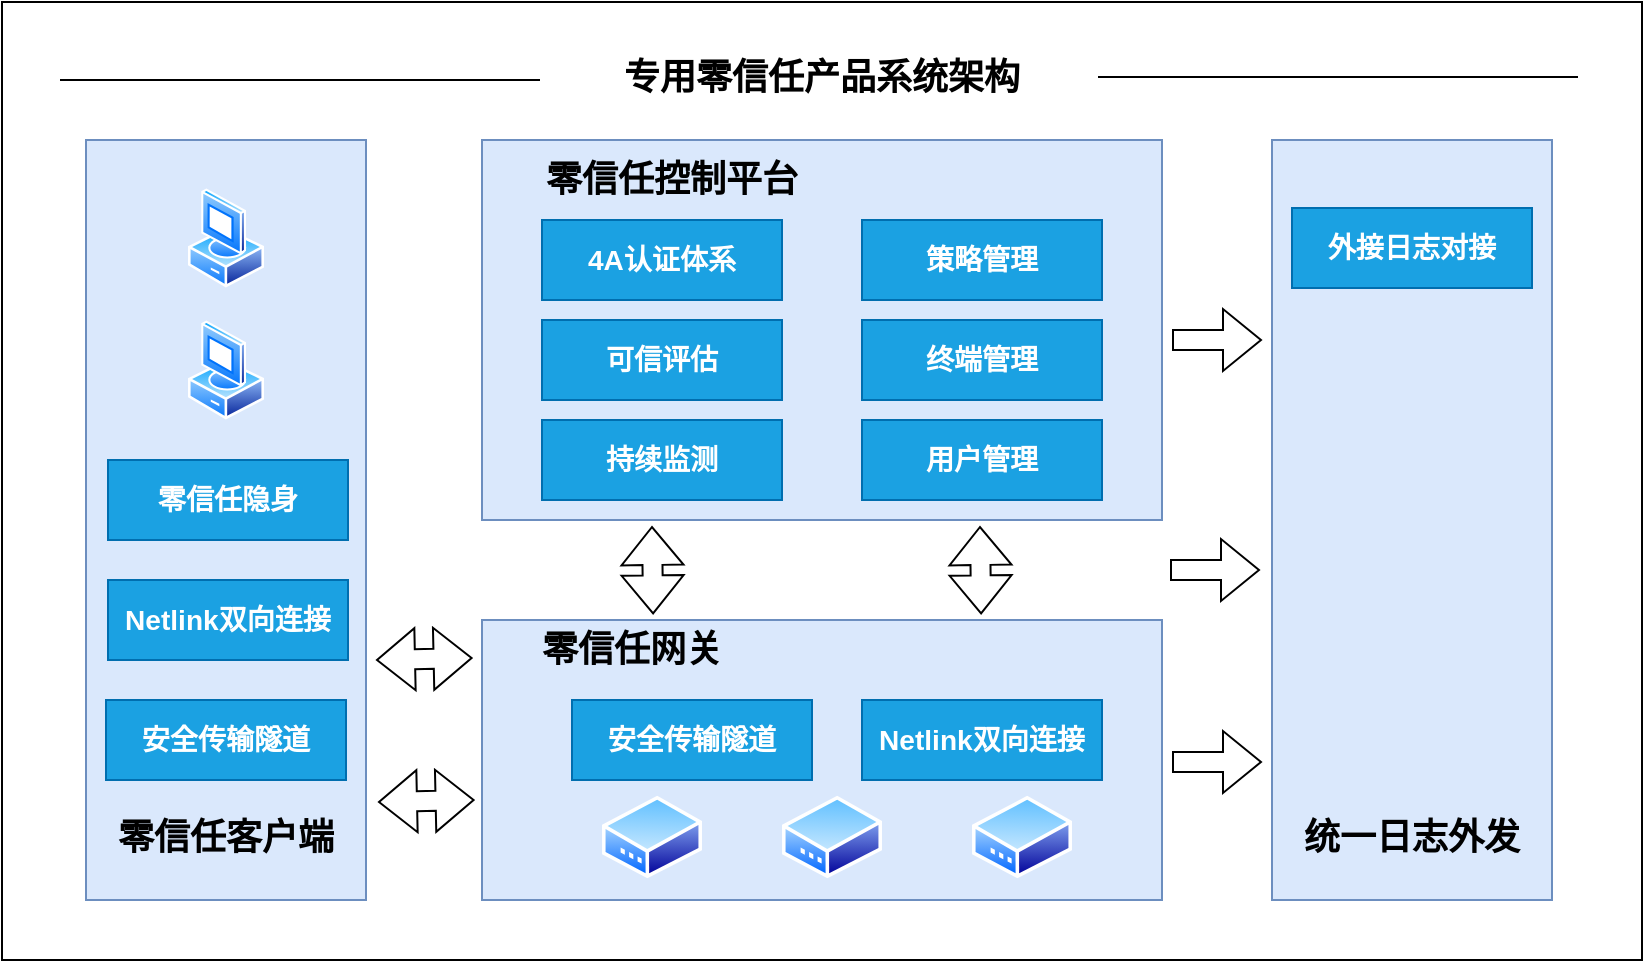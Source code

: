<mxfile version="24.6.4" type="github">
  <diagram name="第 1 页" id="UgYprfsCHXyhRw42ALS6">
    <mxGraphModel dx="1050" dy="557" grid="1" gridSize="10" guides="1" tooltips="1" connect="1" arrows="1" fold="1" page="1" pageScale="1" pageWidth="827" pageHeight="1169" math="0" shadow="0">
      <root>
        <mxCell id="0" />
        <mxCell id="1" parent="0" />
        <mxCell id="Fkq1C80HDPR4oawkZcrF-42" value="" style="rounded=0;whiteSpace=wrap;html=1;" vertex="1" parent="1">
          <mxGeometry x="10" y="161" width="820" height="479" as="geometry" />
        </mxCell>
        <mxCell id="Fkq1C80HDPR4oawkZcrF-2" value="" style="endArrow=none;html=1;rounded=0;" edge="1" parent="1">
          <mxGeometry width="50" height="50" relative="1" as="geometry">
            <mxPoint x="39" y="200" as="sourcePoint" />
            <mxPoint x="279" y="200" as="targetPoint" />
          </mxGeometry>
        </mxCell>
        <mxCell id="Fkq1C80HDPR4oawkZcrF-3" value="&lt;h2&gt;专用零信任产品系统架构&lt;/h2&gt;" style="text;html=1;align=center;verticalAlign=middle;whiteSpace=wrap;rounded=0;" vertex="1" parent="1">
          <mxGeometry x="295" y="184" width="250" height="30" as="geometry" />
        </mxCell>
        <mxCell id="Fkq1C80HDPR4oawkZcrF-4" value="" style="endArrow=none;html=1;rounded=0;" edge="1" parent="1">
          <mxGeometry width="50" height="50" relative="1" as="geometry">
            <mxPoint x="558" y="198.5" as="sourcePoint" />
            <mxPoint x="798" y="198.5" as="targetPoint" />
          </mxGeometry>
        </mxCell>
        <mxCell id="Fkq1C80HDPR4oawkZcrF-5" value="" style="rounded=0;whiteSpace=wrap;html=1;fillColor=#dae8fc;strokeColor=#6c8ebf;" vertex="1" parent="1">
          <mxGeometry x="52" y="230" width="140" height="380" as="geometry" />
        </mxCell>
        <mxCell id="Fkq1C80HDPR4oawkZcrF-6" value="" style="image;aspect=fixed;perimeter=ellipsePerimeter;html=1;align=center;shadow=0;dashed=0;spacingTop=3;image=img/lib/active_directory/vista_client.svg;" vertex="1" parent="1">
          <mxGeometry x="103" y="254" width="38" height="50" as="geometry" />
        </mxCell>
        <mxCell id="Fkq1C80HDPR4oawkZcrF-7" value="" style="image;aspect=fixed;perimeter=ellipsePerimeter;html=1;align=center;shadow=0;dashed=0;spacingTop=3;image=img/lib/active_directory/vista_client.svg;" vertex="1" parent="1">
          <mxGeometry x="103" y="320" width="38" height="50" as="geometry" />
        </mxCell>
        <mxCell id="Fkq1C80HDPR4oawkZcrF-8" value="&lt;h2&gt;零信任客户端&lt;/h2&gt;" style="text;html=1;align=center;verticalAlign=middle;whiteSpace=wrap;rounded=0;" vertex="1" parent="1">
          <mxGeometry x="67" y="563.5" width="110" height="30" as="geometry" />
        </mxCell>
        <mxCell id="Fkq1C80HDPR4oawkZcrF-9" value="&lt;h3&gt;零信任隐身&lt;/h3&gt;" style="rounded=0;whiteSpace=wrap;html=1;fillColor=#1ba1e2;fontColor=#ffffff;strokeColor=#006EAF;" vertex="1" parent="1">
          <mxGeometry x="63" y="390" width="120" height="40" as="geometry" />
        </mxCell>
        <mxCell id="Fkq1C80HDPR4oawkZcrF-10" value="&lt;h3&gt;Netlink双向连接&lt;/h3&gt;" style="rounded=0;whiteSpace=wrap;html=1;fillColor=#1ba1e2;fontColor=#ffffff;strokeColor=#006EAF;" vertex="1" parent="1">
          <mxGeometry x="63" y="450" width="120" height="40" as="geometry" />
        </mxCell>
        <mxCell id="Fkq1C80HDPR4oawkZcrF-11" value="&lt;h3&gt;安全传输隧道&lt;/h3&gt;" style="rounded=0;whiteSpace=wrap;html=1;fillColor=#1ba1e2;fontColor=#ffffff;strokeColor=#006EAF;" vertex="1" parent="1">
          <mxGeometry x="62" y="510" width="120" height="40" as="geometry" />
        </mxCell>
        <mxCell id="Fkq1C80HDPR4oawkZcrF-12" value="" style="rounded=0;whiteSpace=wrap;html=1;fillColor=#dae8fc;strokeColor=#6c8ebf;" vertex="1" parent="1">
          <mxGeometry x="250" y="470" width="340" height="140" as="geometry" />
        </mxCell>
        <mxCell id="Fkq1C80HDPR4oawkZcrF-14" value="&lt;h2&gt;零信任网关&lt;/h2&gt;" style="text;html=1;align=center;verticalAlign=middle;whiteSpace=wrap;rounded=0;" vertex="1" parent="1">
          <mxGeometry x="270" y="470" width="110" height="30" as="geometry" />
        </mxCell>
        <mxCell id="Fkq1C80HDPR4oawkZcrF-15" value="&lt;h3&gt;安全传输隧道&lt;/h3&gt;" style="rounded=0;whiteSpace=wrap;html=1;fillColor=#1ba1e2;fontColor=#ffffff;strokeColor=#006EAF;" vertex="1" parent="1">
          <mxGeometry x="295" y="510" width="120" height="40" as="geometry" />
        </mxCell>
        <mxCell id="Fkq1C80HDPR4oawkZcrF-16" value="&lt;h3&gt;Netlink双向连接&lt;/h3&gt;" style="rounded=0;whiteSpace=wrap;html=1;fillColor=#1ba1e2;fontColor=#ffffff;strokeColor=#006EAF;" vertex="1" parent="1">
          <mxGeometry x="440" y="510" width="120" height="40" as="geometry" />
        </mxCell>
        <mxCell id="Fkq1C80HDPR4oawkZcrF-17" value="" style="image;aspect=fixed;perimeter=ellipsePerimeter;html=1;align=center;shadow=0;dashed=0;spacingTop=3;image=img/lib/active_directory/modem.svg;" vertex="1" parent="1">
          <mxGeometry x="310" y="557.75" width="50" height="41.5" as="geometry" />
        </mxCell>
        <mxCell id="Fkq1C80HDPR4oawkZcrF-18" value="" style="image;aspect=fixed;perimeter=ellipsePerimeter;html=1;align=center;shadow=0;dashed=0;spacingTop=3;image=img/lib/active_directory/modem.svg;" vertex="1" parent="1">
          <mxGeometry x="400" y="557.75" width="50" height="41.5" as="geometry" />
        </mxCell>
        <mxCell id="Fkq1C80HDPR4oawkZcrF-19" value="" style="image;aspect=fixed;perimeter=ellipsePerimeter;html=1;align=center;shadow=0;dashed=0;spacingTop=3;image=img/lib/active_directory/modem.svg;" vertex="1" parent="1">
          <mxGeometry x="495" y="557.75" width="50" height="41.5" as="geometry" />
        </mxCell>
        <mxCell id="Fkq1C80HDPR4oawkZcrF-20" value="" style="rounded=0;whiteSpace=wrap;html=1;fillColor=#dae8fc;strokeColor=#6c8ebf;" vertex="1" parent="1">
          <mxGeometry x="250" y="230" width="340" height="190" as="geometry" />
        </mxCell>
        <mxCell id="Fkq1C80HDPR4oawkZcrF-21" value="&lt;h2&gt;零信任控制平台&lt;/h2&gt;" style="text;html=1;align=center;verticalAlign=middle;whiteSpace=wrap;rounded=0;" vertex="1" parent="1">
          <mxGeometry x="270" y="235" width="150" height="30" as="geometry" />
        </mxCell>
        <mxCell id="Fkq1C80HDPR4oawkZcrF-22" value="&lt;h3&gt;4A认证体系&lt;/h3&gt;" style="rounded=0;whiteSpace=wrap;html=1;fillColor=#1ba1e2;fontColor=#ffffff;strokeColor=#006EAF;" vertex="1" parent="1">
          <mxGeometry x="280" y="270" width="120" height="40" as="geometry" />
        </mxCell>
        <mxCell id="Fkq1C80HDPR4oawkZcrF-23" value="&lt;h3&gt;可信评估&lt;/h3&gt;" style="rounded=0;whiteSpace=wrap;html=1;fillColor=#1ba1e2;fontColor=#ffffff;strokeColor=#006EAF;" vertex="1" parent="1">
          <mxGeometry x="280" y="320" width="120" height="40" as="geometry" />
        </mxCell>
        <mxCell id="Fkq1C80HDPR4oawkZcrF-24" value="&lt;h3&gt;持续监测&lt;/h3&gt;" style="rounded=0;whiteSpace=wrap;html=1;fillColor=#1ba1e2;fontColor=#ffffff;strokeColor=#006EAF;" vertex="1" parent="1">
          <mxGeometry x="280" y="370" width="120" height="40" as="geometry" />
        </mxCell>
        <mxCell id="Fkq1C80HDPR4oawkZcrF-26" value="&lt;h3&gt;策略管理&lt;/h3&gt;" style="rounded=0;whiteSpace=wrap;html=1;fillColor=#1ba1e2;fontColor=#ffffff;strokeColor=#006EAF;" vertex="1" parent="1">
          <mxGeometry x="440" y="270" width="120" height="40" as="geometry" />
        </mxCell>
        <mxCell id="Fkq1C80HDPR4oawkZcrF-27" value="&lt;h3&gt;终端管理&lt;/h3&gt;" style="rounded=0;whiteSpace=wrap;html=1;fillColor=#1ba1e2;fontColor=#ffffff;strokeColor=#006EAF;" vertex="1" parent="1">
          <mxGeometry x="440" y="320" width="120" height="40" as="geometry" />
        </mxCell>
        <mxCell id="Fkq1C80HDPR4oawkZcrF-28" value="&lt;h3&gt;用户管理&lt;/h3&gt;" style="rounded=0;whiteSpace=wrap;html=1;fillColor=#1ba1e2;fontColor=#ffffff;strokeColor=#006EAF;" vertex="1" parent="1">
          <mxGeometry x="440" y="370" width="120" height="40" as="geometry" />
        </mxCell>
        <mxCell id="Fkq1C80HDPR4oawkZcrF-30" value="" style="rounded=0;whiteSpace=wrap;html=1;fillColor=#dae8fc;strokeColor=#6c8ebf;" vertex="1" parent="1">
          <mxGeometry x="645" y="230" width="140" height="380" as="geometry" />
        </mxCell>
        <mxCell id="Fkq1C80HDPR4oawkZcrF-31" value="&lt;h2&gt;统一日志外发&lt;/h2&gt;" style="text;html=1;align=center;verticalAlign=middle;whiteSpace=wrap;rounded=0;" vertex="1" parent="1">
          <mxGeometry x="660" y="563.5" width="110" height="30" as="geometry" />
        </mxCell>
        <mxCell id="Fkq1C80HDPR4oawkZcrF-32" value="&lt;h3&gt;外接日志对接&lt;/h3&gt;" style="rounded=0;whiteSpace=wrap;html=1;fillColor=#1ba1e2;fontColor=#ffffff;strokeColor=#006EAF;" vertex="1" parent="1">
          <mxGeometry x="655" y="264" width="120" height="40" as="geometry" />
        </mxCell>
        <mxCell id="Fkq1C80HDPR4oawkZcrF-35" value="" style="shape=flexArrow;endArrow=classic;startArrow=classic;html=1;rounded=0;entryX=-0.005;entryY=0.207;entryDx=0;entryDy=0;entryPerimeter=0;" edge="1" parent="1">
          <mxGeometry width="100" height="100" relative="1" as="geometry">
            <mxPoint x="197" y="490" as="sourcePoint" />
            <mxPoint x="245.3" y="488.98" as="targetPoint" />
          </mxGeometry>
        </mxCell>
        <mxCell id="Fkq1C80HDPR4oawkZcrF-36" value="" style="shape=flexArrow;endArrow=classic;startArrow=classic;html=1;rounded=0;entryX=-0.005;entryY=0.207;entryDx=0;entryDy=0;entryPerimeter=0;" edge="1" parent="1">
          <mxGeometry width="100" height="100" relative="1" as="geometry">
            <mxPoint x="198" y="561" as="sourcePoint" />
            <mxPoint x="246.3" y="559.98" as="targetPoint" />
          </mxGeometry>
        </mxCell>
        <mxCell id="Fkq1C80HDPR4oawkZcrF-37" value="" style="shape=flexArrow;endArrow=classic;startArrow=classic;html=1;rounded=0;entryX=0.25;entryY=1;entryDx=0;entryDy=0;exitX=0.596;exitY=-0.193;exitDx=0;exitDy=0;exitPerimeter=0;" edge="1" parent="1">
          <mxGeometry width="100" height="100" relative="1" as="geometry">
            <mxPoint x="335.56" y="467.21" as="sourcePoint" />
            <mxPoint x="335" y="423" as="targetPoint" />
          </mxGeometry>
        </mxCell>
        <mxCell id="Fkq1C80HDPR4oawkZcrF-38" value="" style="shape=flexArrow;endArrow=classic;startArrow=classic;html=1;rounded=0;entryX=0.25;entryY=1;entryDx=0;entryDy=0;exitX=0.596;exitY=-0.193;exitDx=0;exitDy=0;exitPerimeter=0;" edge="1" parent="1">
          <mxGeometry width="100" height="100" relative="1" as="geometry">
            <mxPoint x="499.56" y="467.21" as="sourcePoint" />
            <mxPoint x="499" y="423" as="targetPoint" />
          </mxGeometry>
        </mxCell>
        <mxCell id="Fkq1C80HDPR4oawkZcrF-39" value="" style="shape=flexArrow;endArrow=classic;html=1;rounded=0;" edge="1" parent="1">
          <mxGeometry width="50" height="50" relative="1" as="geometry">
            <mxPoint x="595" y="330" as="sourcePoint" />
            <mxPoint x="640" y="330" as="targetPoint" />
          </mxGeometry>
        </mxCell>
        <mxCell id="Fkq1C80HDPR4oawkZcrF-40" value="" style="shape=flexArrow;endArrow=classic;html=1;rounded=0;" edge="1" parent="1">
          <mxGeometry width="50" height="50" relative="1" as="geometry">
            <mxPoint x="594" y="445" as="sourcePoint" />
            <mxPoint x="639" y="445" as="targetPoint" />
          </mxGeometry>
        </mxCell>
        <mxCell id="Fkq1C80HDPR4oawkZcrF-41" value="" style="shape=flexArrow;endArrow=classic;html=1;rounded=0;" edge="1" parent="1">
          <mxGeometry width="50" height="50" relative="1" as="geometry">
            <mxPoint x="595" y="541" as="sourcePoint" />
            <mxPoint x="640" y="541" as="targetPoint" />
          </mxGeometry>
        </mxCell>
      </root>
    </mxGraphModel>
  </diagram>
</mxfile>
